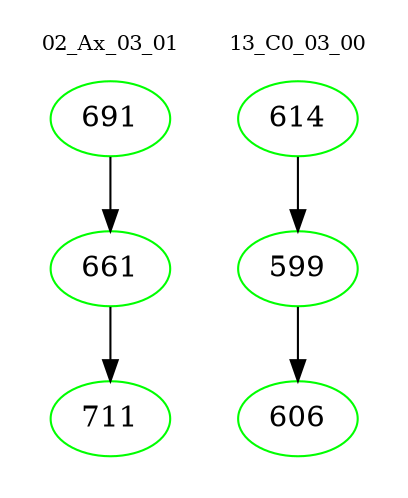 digraph{
subgraph cluster_0 {
color = white
label = "02_Ax_03_01";
fontsize=10;
T0_691 [label="691", color="green"]
T0_691 -> T0_661 [color="black"]
T0_661 [label="661", color="green"]
T0_661 -> T0_711 [color="black"]
T0_711 [label="711", color="green"]
}
subgraph cluster_1 {
color = white
label = "13_C0_03_00";
fontsize=10;
T1_614 [label="614", color="green"]
T1_614 -> T1_599 [color="black"]
T1_599 [label="599", color="green"]
T1_599 -> T1_606 [color="black"]
T1_606 [label="606", color="green"]
}
}
